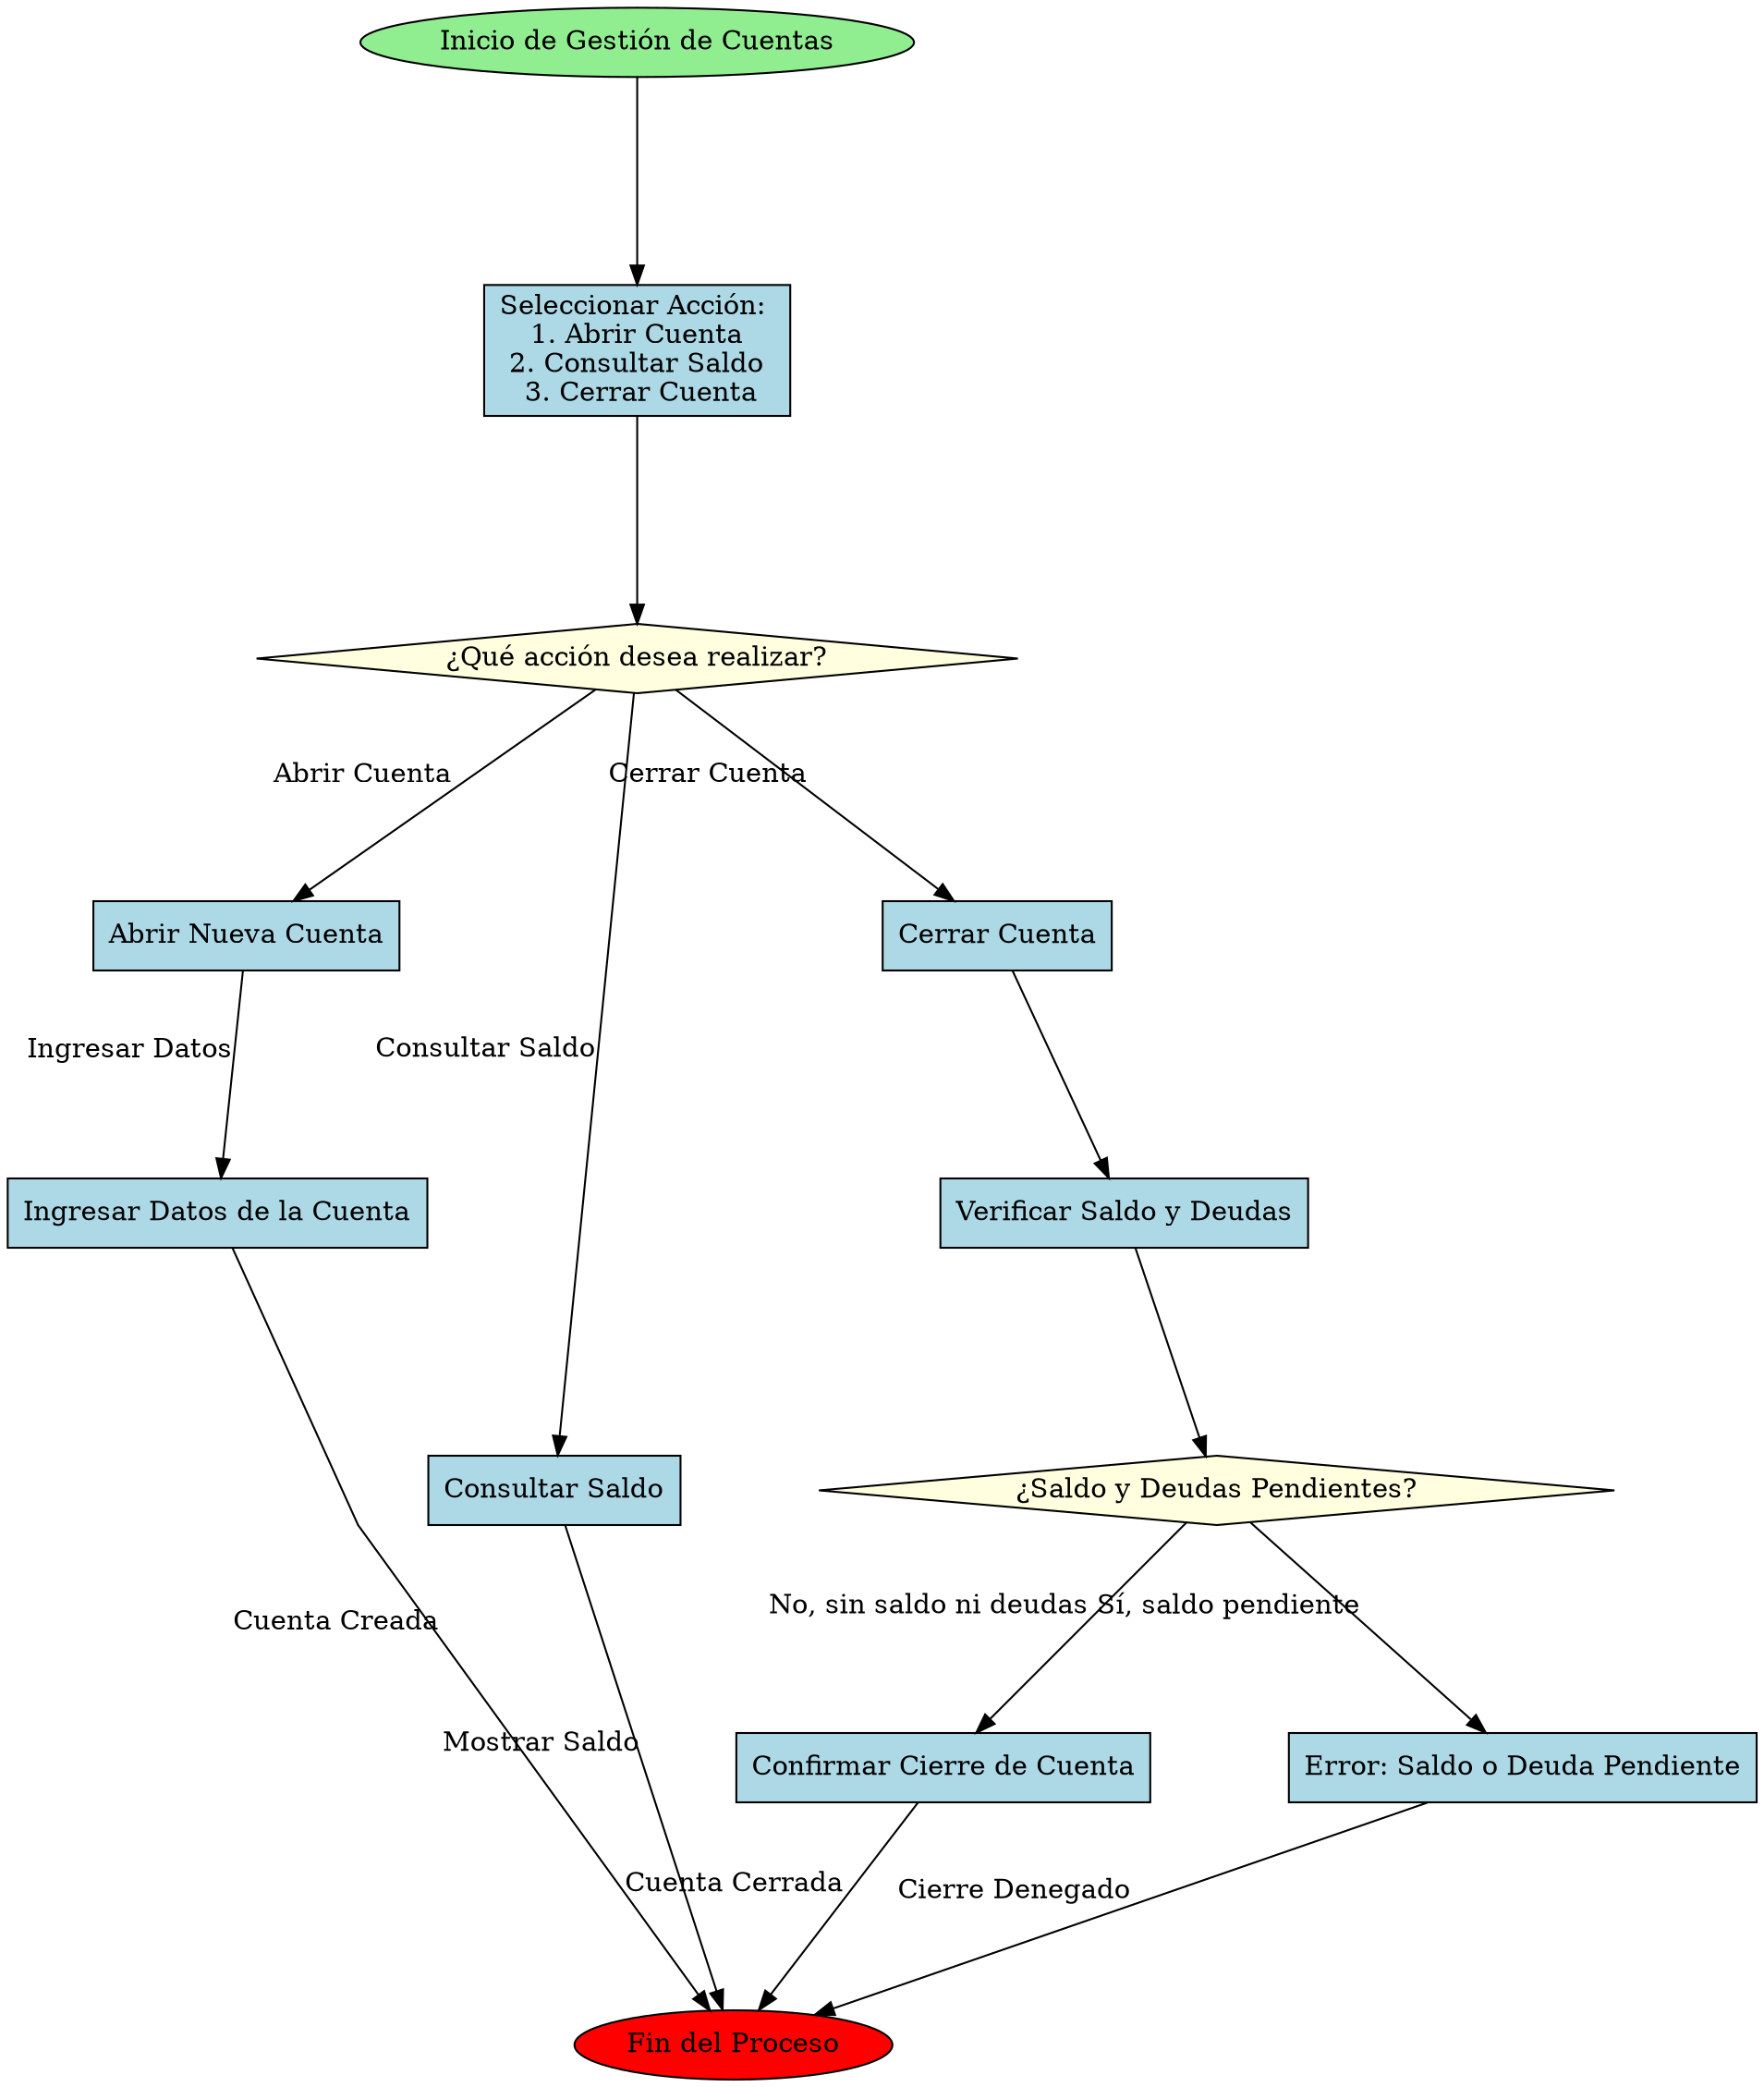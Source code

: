 digraph BPMN_Gestion_Cuentas {
    rankdir=TB;
    graph [splines=polyline, nodesep=1, ranksep=1.5];

    // Estilos generales
    node [shape=oval, style=filled, fillcolor=lightgreen];
    Inicio [label="Inicio de Gestión de Cuentas"];

    // Pasos del proceso
    node [shape=rectangle, style=filled, fillcolor=lightblue];
    SeleccionarAccion [label="Seleccionar Acción: \n 1. Abrir Cuenta \n 2. Consultar Saldo \n 3. Cerrar Cuenta"];
    AbrirCuenta [label="Abrir Nueva Cuenta"];
    IngresarDatosCuenta [label="Ingresar Datos de la Cuenta"];
    ConsultarSaldo [label="Consultar Saldo"];
    CerrarCuenta [label="Cerrar Cuenta"];
    VerificarSaldo [label="Verificar Saldo y Deudas"];
    ConfirmarCierre [label="Confirmar Cierre de Cuenta"];

    // Decisiones
    node [shape=diamond, style=filled, fillcolor=lightyellow];
    DecisionAccion [label="¿Qué acción desea realizar?"];
    DecisionCierre [label="¿Saldo y Deudas Pendientes?"];

    node [shape=rectangle, style=filled, fillcolor=lightblue];
    ErrorSaldo [label="Error: Saldo o Deuda Pendiente"];

    node [shape=oval, style=filled, fillcolor=red];
    Fin [label="Fin del Proceso"];

    // Flujo del proceso
    Inicio -> SeleccionarAccion;
    SeleccionarAccion -> DecisionAccion;

    // Opción: Abrir Cuenta
    DecisionAccion -> AbrirCuenta [xlabel="Abrir Cuenta"];
    AbrirCuenta -> IngresarDatosCuenta [xlabel="Ingresar Datos"];
    IngresarDatosCuenta -> Fin [xlabel="Cuenta Creada"];

    // Opción: Consultar Saldo
    DecisionAccion -> ConsultarSaldo [xlabel="Consultar Saldo"];
    ConsultarSaldo -> Fin [xlabel="Mostrar Saldo"];

    // Opción: Cerrar Cuenta
    DecisionAccion -> CerrarCuenta [xlabel="Cerrar Cuenta"];
    CerrarCuenta -> VerificarSaldo;
    VerificarSaldo -> DecisionCierre;

    DecisionCierre -> ConfirmarCierre [xlabel="No, sin saldo ni deudas"];
    DecisionCierre -> ErrorSaldo [xlabel="Sí, saldo pendiente"];

    ErrorSaldo -> Fin [xlabel="Cierre Denegado"];
    ConfirmarCierre -> Fin [xlabel="Cuenta Cerrada"];
}
